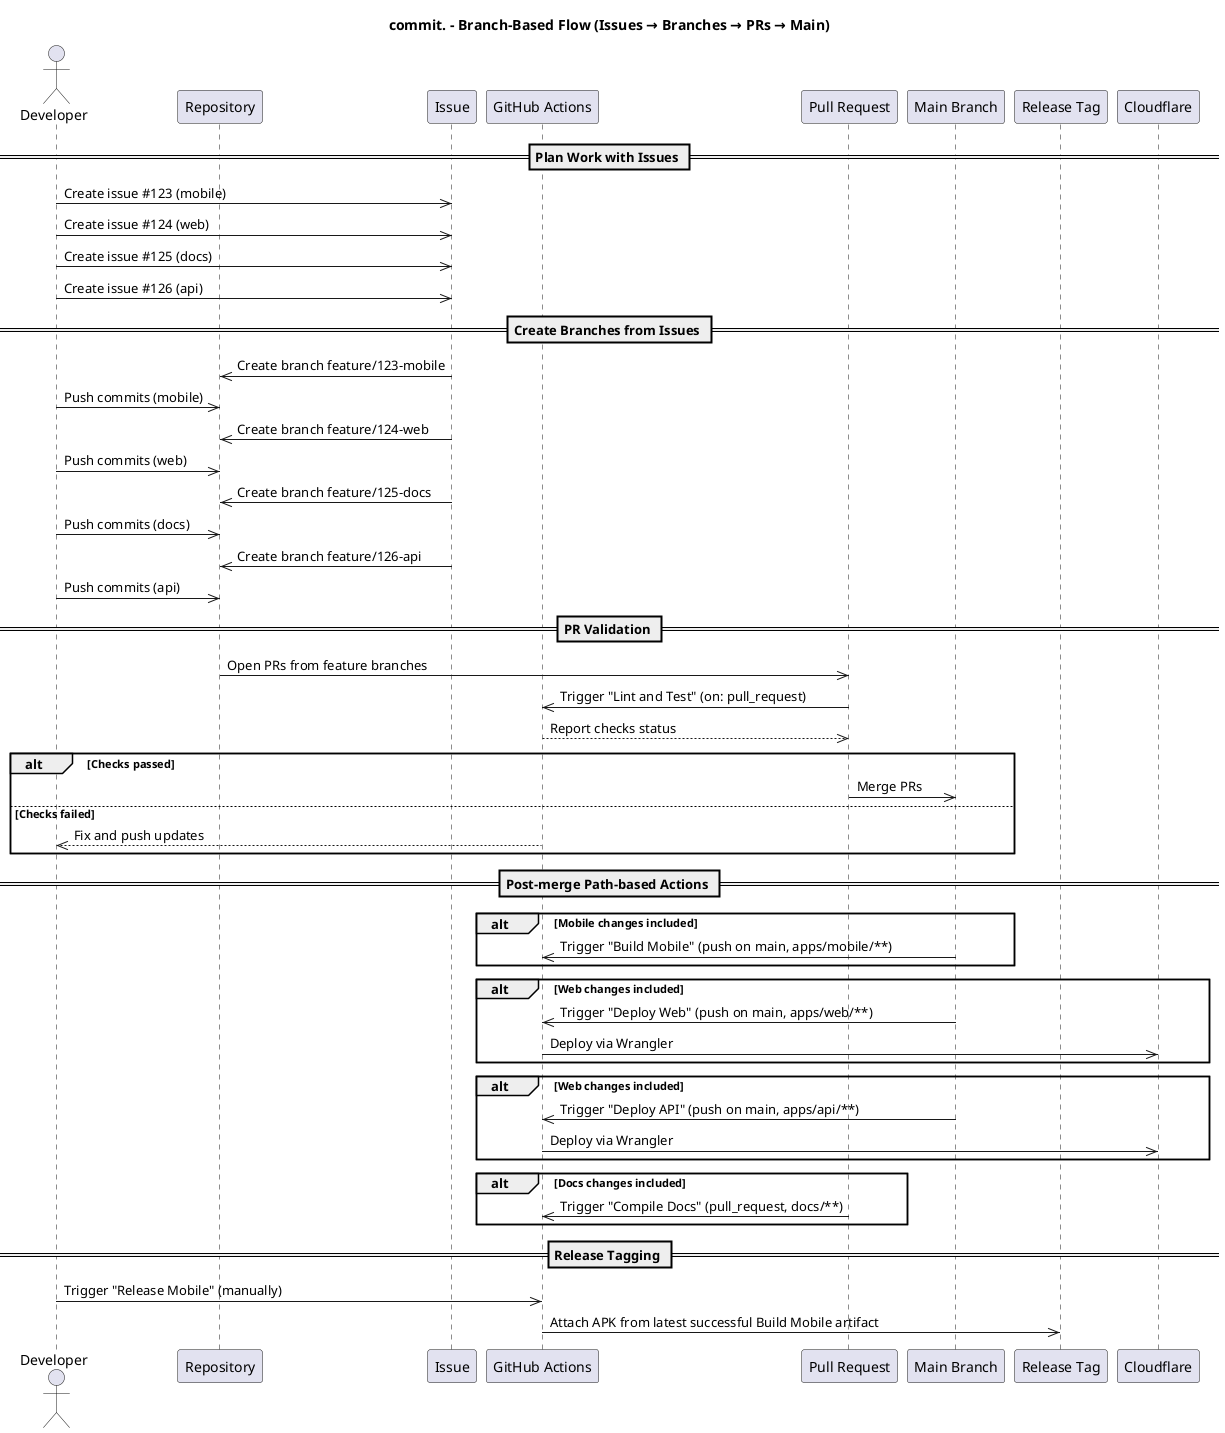 @startuml branch-flow
title commit. - Branch-Based Flow (Issues → Branches → PRs → Main)

actor Dev as "Developer"
participant Repo as "Repository"
participant Iss as "Issue"
participant GHA as "GitHub Actions"
participant PR as "Pull Request"
participant Main as "Main Branch"
participant Rel as "Release Tag"

== Plan Work with Issues ==
Dev ->> Iss: Create issue #123 (mobile)
Dev ->> Iss: Create issue #124 (web)
Dev ->> Iss: Create issue #125 (docs)
Dev ->> Iss: Create issue #126 (api)

== Create Branches from Issues ==
Iss ->> Repo: Create branch feature/123-mobile
Dev ->> Repo: Push commits (mobile)
Iss ->> Repo: Create branch feature/124-web
Dev ->> Repo: Push commits (web)
Iss ->> Repo: Create branch feature/125-docs
Dev ->> Repo: Push commits (docs)
Iss ->> Repo: Create branch feature/126-api
Dev ->> Repo: Push commits (api)

== PR Validation ==
Repo ->> PR: Open PRs from feature branches
PR ->> GHA: Trigger "Lint and Test" (on: pull_request)
GHA -->> PR: Report checks status

alt Checks passed
  PR ->> Main: Merge PRs
else Checks failed
  GHA -->> Dev: Fix and push updates
end

== Post-merge Path-based Actions ==
alt Mobile changes included
  Main ->> GHA: Trigger "Build Mobile" (push on main, apps/mobile/**)
end

alt Web changes included
  Main ->> GHA: Trigger "Deploy Web" (push on main, apps/web/**)
  GHA ->> "Cloudflare": Deploy via Wrangler
end

alt Web changes included
  Main ->> GHA: Trigger "Deploy API" (push on main, apps/api/**)
  GHA ->> "Cloudflare": Deploy via Wrangler
end

alt Docs changes included
  PR ->> GHA: Trigger "Compile Docs" (pull_request, docs/**)
end

== Release Tagging ==
Dev ->> GHA: Trigger "Release Mobile" (manually)
GHA ->> Rel: Attach APK from latest successful Build Mobile artifact

@enduml


